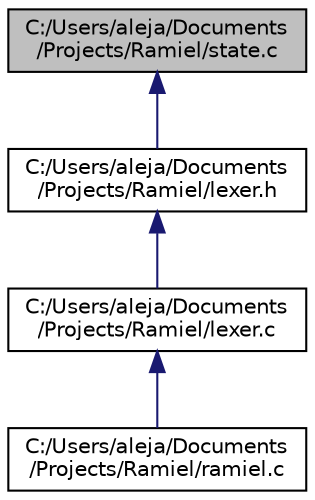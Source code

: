 digraph "C:/Users/aleja/Documents/Projects/Ramiel/state.c"
{
  edge [fontname="Helvetica",fontsize="10",labelfontname="Helvetica",labelfontsize="10"];
  node [fontname="Helvetica",fontsize="10",shape=record];
  Node1 [label="C:/Users/aleja/Documents\l/Projects/Ramiel/state.c",height=0.2,width=0.4,color="black", fillcolor="grey75", style="filled", fontcolor="black"];
  Node1 -> Node2 [dir="back",color="midnightblue",fontsize="10",style="solid"];
  Node2 [label="C:/Users/aleja/Documents\l/Projects/Ramiel/lexer.h",height=0.2,width=0.4,color="black", fillcolor="white", style="filled",URL="$lexer_8h.html"];
  Node2 -> Node3 [dir="back",color="midnightblue",fontsize="10",style="solid"];
  Node3 [label="C:/Users/aleja/Documents\l/Projects/Ramiel/lexer.c",height=0.2,width=0.4,color="black", fillcolor="white", style="filled",URL="$lexer_8c.html"];
  Node3 -> Node4 [dir="back",color="midnightblue",fontsize="10",style="solid"];
  Node4 [label="C:/Users/aleja/Documents\l/Projects/Ramiel/ramiel.c",height=0.2,width=0.4,color="black", fillcolor="white", style="filled",URL="$ramiel_8c.html"];
}
